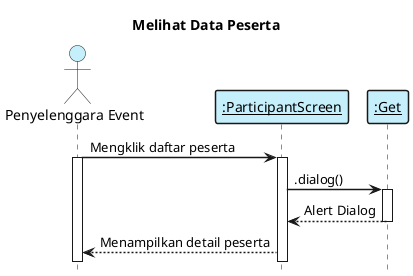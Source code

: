 @startuml melihat data peserta

    title "Melihat Data Peserta"
    hide footbox
    skinparam shadowing false
    skinparam sequence {    
        ArrowThickness 1.5
        ActorFontName Century Gothic
        ActorBackgroundColor  #C6EFFC
        ArrowFontName Century Gothic
        ParticipantBorderThickness 1.5
        ParticipantBackgroundColor #C6EFFC
    }

    actor "Penyelenggara Event" as eo
    participant "__:ParticipantScreen__" as view
    participant "__:Get__" as get

    eo -> view: Mengklik daftar peserta
    activate eo
    activate view
    view -> get: .dialog()
    activate get
    get --> view: Alert Dialog
    deactivate
    view --> eo: Menampilkan detail peserta

@enduml
